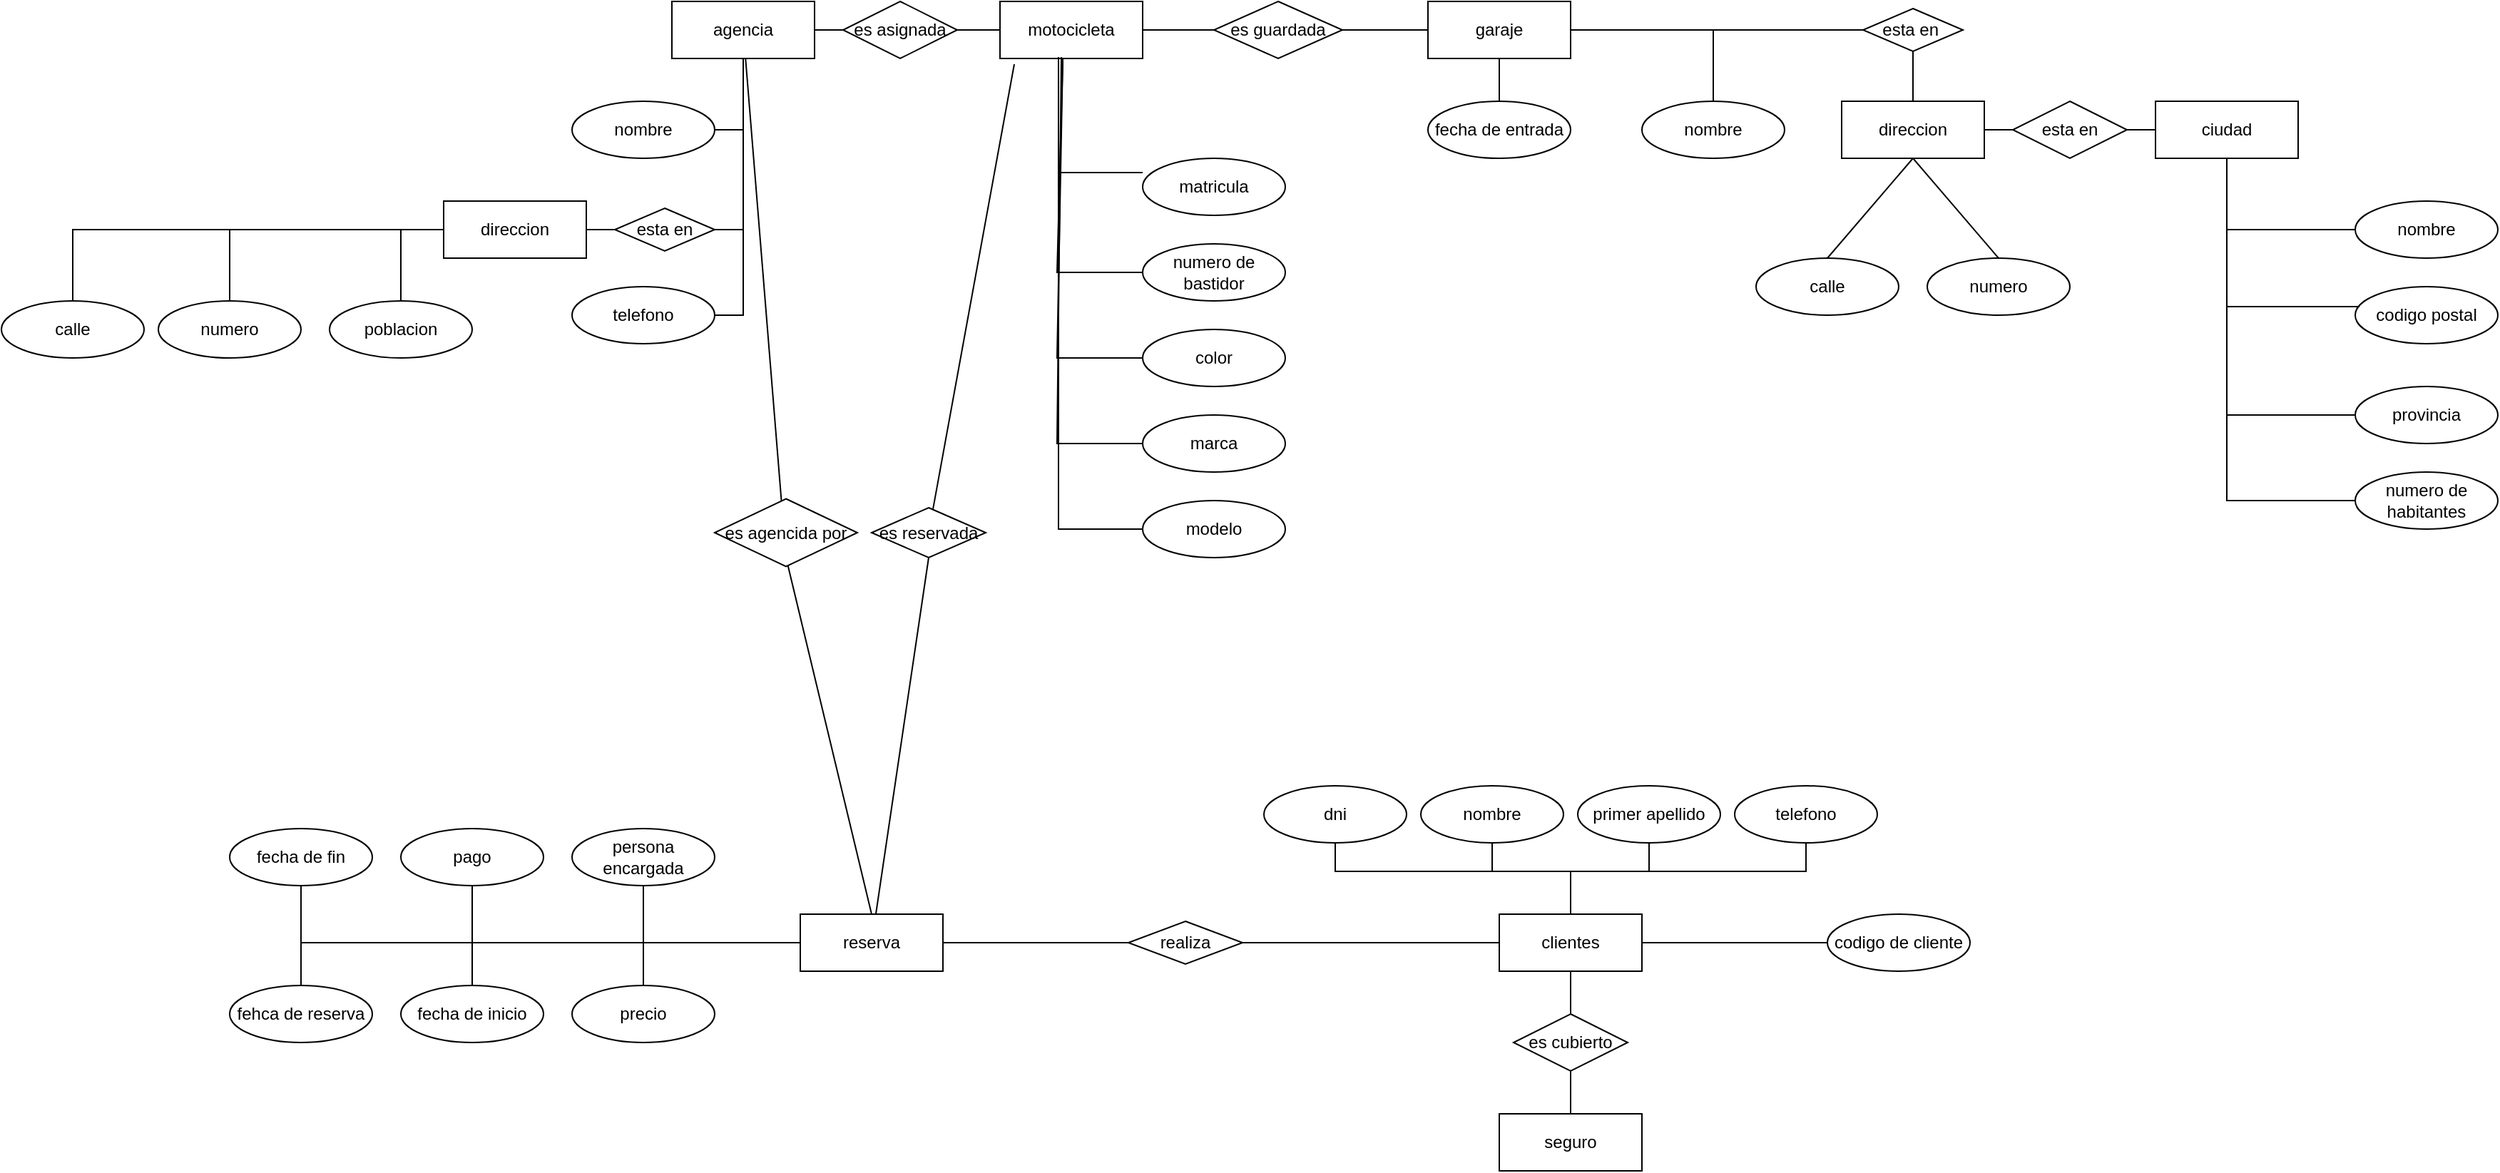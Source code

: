 <mxfile version="22.0.3" type="device">
  <diagram name="Página-1" id="63-jCb5AKWxWhwP5LpQm">
    <mxGraphModel dx="1539" dy="827" grid="1" gridSize="10" guides="1" tooltips="1" connect="1" arrows="1" fold="1" page="1" pageScale="1" pageWidth="827" pageHeight="1169" math="0" shadow="0">
      <root>
        <mxCell id="0" />
        <mxCell id="1" parent="0" />
        <mxCell id="iCzlw-39iusHhkIWwTPf-2" value="matricula" style="ellipse;whiteSpace=wrap;html=1;align=center;" vertex="1" parent="1">
          <mxGeometry x="190" y="230" width="100" height="40" as="geometry" />
        </mxCell>
        <mxCell id="iCzlw-39iusHhkIWwTPf-3" value="numero de bastidor" style="ellipse;whiteSpace=wrap;html=1;align=center;" vertex="1" parent="1">
          <mxGeometry x="190" y="290" width="100" height="40" as="geometry" />
        </mxCell>
        <mxCell id="iCzlw-39iusHhkIWwTPf-5" value="color" style="ellipse;whiteSpace=wrap;html=1;align=center;" vertex="1" parent="1">
          <mxGeometry x="190" y="350" width="100" height="40" as="geometry" />
        </mxCell>
        <mxCell id="iCzlw-39iusHhkIWwTPf-6" value="marca" style="ellipse;whiteSpace=wrap;html=1;align=center;" vertex="1" parent="1">
          <mxGeometry x="190" y="410" width="100" height="40" as="geometry" />
        </mxCell>
        <mxCell id="iCzlw-39iusHhkIWwTPf-8" value="modelo" style="ellipse;whiteSpace=wrap;html=1;align=center;" vertex="1" parent="1">
          <mxGeometry x="190" y="470" width="100" height="40" as="geometry" />
        </mxCell>
        <mxCell id="iCzlw-39iusHhkIWwTPf-10" value="garaje" style="whiteSpace=wrap;html=1;align=center;" vertex="1" parent="1">
          <mxGeometry x="390" y="120" width="100" height="40" as="geometry" />
        </mxCell>
        <mxCell id="iCzlw-39iusHhkIWwTPf-12" value="motocicleta" style="whiteSpace=wrap;html=1;align=center;" vertex="1" parent="1">
          <mxGeometry x="90" y="120" width="100" height="40" as="geometry" />
        </mxCell>
        <mxCell id="iCzlw-39iusHhkIWwTPf-14" value="" style="endArrow=none;html=1;rounded=0;exitX=1;exitY=0.5;exitDx=0;exitDy=0;" edge="1" parent="1" source="iCzlw-39iusHhkIWwTPf-12" target="iCzlw-39iusHhkIWwTPf-10">
          <mxGeometry relative="1" as="geometry">
            <mxPoint x="290" y="430" as="sourcePoint" />
            <mxPoint x="450" y="430" as="targetPoint" />
          </mxGeometry>
        </mxCell>
        <mxCell id="iCzlw-39iusHhkIWwTPf-13" value="es guardada" style="shape=rhombus;perimeter=rhombusPerimeter;whiteSpace=wrap;html=1;align=center;" vertex="1" parent="1">
          <mxGeometry x="240" y="120" width="90" height="40" as="geometry" />
        </mxCell>
        <mxCell id="iCzlw-39iusHhkIWwTPf-15" value="" style="endArrow=none;html=1;rounded=0;exitX=0.41;exitY=0.975;exitDx=0;exitDy=0;exitPerimeter=0;entryX=0;entryY=0.25;entryDx=0;entryDy=0;entryPerimeter=0;" edge="1" parent="1" source="iCzlw-39iusHhkIWwTPf-12" target="iCzlw-39iusHhkIWwTPf-2">
          <mxGeometry relative="1" as="geometry">
            <mxPoint x="280" y="410" as="sourcePoint" />
            <mxPoint x="440" y="410" as="targetPoint" />
            <Array as="points">
              <mxPoint x="131" y="240" />
            </Array>
          </mxGeometry>
        </mxCell>
        <mxCell id="iCzlw-39iusHhkIWwTPf-16" value="" style="endArrow=none;html=1;rounded=0;exitX=0.44;exitY=1.05;exitDx=0;exitDy=0;exitPerimeter=0;entryX=0;entryY=0.5;entryDx=0;entryDy=0;" edge="1" parent="1" source="iCzlw-39iusHhkIWwTPf-12" target="iCzlw-39iusHhkIWwTPf-3">
          <mxGeometry relative="1" as="geometry">
            <mxPoint x="280" y="410" as="sourcePoint" />
            <mxPoint x="440" y="410" as="targetPoint" />
            <Array as="points">
              <mxPoint x="130" y="310" />
            </Array>
          </mxGeometry>
        </mxCell>
        <mxCell id="iCzlw-39iusHhkIWwTPf-17" value="" style="endArrow=none;html=1;rounded=0;exitX=0.44;exitY=1;exitDx=0;exitDy=0;exitPerimeter=0;entryX=0;entryY=0.5;entryDx=0;entryDy=0;" edge="1" parent="1" source="iCzlw-39iusHhkIWwTPf-12" target="iCzlw-39iusHhkIWwTPf-5">
          <mxGeometry relative="1" as="geometry">
            <mxPoint x="280" y="410" as="sourcePoint" />
            <mxPoint x="440" y="410" as="targetPoint" />
            <Array as="points">
              <mxPoint x="130" y="370" />
            </Array>
          </mxGeometry>
        </mxCell>
        <mxCell id="iCzlw-39iusHhkIWwTPf-18" value="" style="endArrow=none;html=1;rounded=0;exitX=0.43;exitY=0.975;exitDx=0;exitDy=0;exitPerimeter=0;entryX=0;entryY=0.5;entryDx=0;entryDy=0;" edge="1" parent="1" source="iCzlw-39iusHhkIWwTPf-12" target="iCzlw-39iusHhkIWwTPf-6">
          <mxGeometry relative="1" as="geometry">
            <mxPoint x="280" y="410" as="sourcePoint" />
            <mxPoint x="440" y="410" as="targetPoint" />
            <Array as="points">
              <mxPoint x="130" y="430" />
            </Array>
          </mxGeometry>
        </mxCell>
        <mxCell id="iCzlw-39iusHhkIWwTPf-19" value="" style="endArrow=none;html=1;rounded=0;exitX=0.41;exitY=1.025;exitDx=0;exitDy=0;exitPerimeter=0;entryX=0;entryY=0.5;entryDx=0;entryDy=0;" edge="1" parent="1" source="iCzlw-39iusHhkIWwTPf-12" target="iCzlw-39iusHhkIWwTPf-8">
          <mxGeometry relative="1" as="geometry">
            <mxPoint x="280" y="410" as="sourcePoint" />
            <mxPoint x="440" y="410" as="targetPoint" />
            <Array as="points">
              <mxPoint x="131" y="490" />
            </Array>
          </mxGeometry>
        </mxCell>
        <mxCell id="iCzlw-39iusHhkIWwTPf-20" value="fecha de entrada" style="ellipse;whiteSpace=wrap;html=1;align=center;" vertex="1" parent="1">
          <mxGeometry x="390" y="190" width="100" height="40" as="geometry" />
        </mxCell>
        <mxCell id="iCzlw-39iusHhkIWwTPf-23" value="" style="endArrow=none;html=1;rounded=0;entryX=0.5;entryY=0;entryDx=0;entryDy=0;" edge="1" parent="1" source="iCzlw-39iusHhkIWwTPf-10" target="iCzlw-39iusHhkIWwTPf-20">
          <mxGeometry relative="1" as="geometry">
            <mxPoint x="280" y="410" as="sourcePoint" />
            <mxPoint x="440" y="410" as="targetPoint" />
          </mxGeometry>
        </mxCell>
        <mxCell id="iCzlw-39iusHhkIWwTPf-24" value="agencia" style="whiteSpace=wrap;html=1;align=center;" vertex="1" parent="1">
          <mxGeometry x="-140" y="120" width="100" height="40" as="geometry" />
        </mxCell>
        <mxCell id="iCzlw-39iusHhkIWwTPf-26" value="" style="endArrow=none;html=1;rounded=0;exitX=1;exitY=0.5;exitDx=0;exitDy=0;entryX=0;entryY=0.5;entryDx=0;entryDy=0;" edge="1" parent="1" source="iCzlw-39iusHhkIWwTPf-24" target="iCzlw-39iusHhkIWwTPf-12">
          <mxGeometry relative="1" as="geometry">
            <mxPoint x="40" y="110" as="sourcePoint" />
            <mxPoint x="200" y="110" as="targetPoint" />
          </mxGeometry>
        </mxCell>
        <mxCell id="iCzlw-39iusHhkIWwTPf-25" value="es asignada" style="shape=rhombus;perimeter=rhombusPerimeter;whiteSpace=wrap;html=1;align=center;" vertex="1" parent="1">
          <mxGeometry x="-20" y="120" width="80" height="40" as="geometry" />
        </mxCell>
        <mxCell id="iCzlw-39iusHhkIWwTPf-28" value="nombre" style="ellipse;whiteSpace=wrap;html=1;align=center;" vertex="1" parent="1">
          <mxGeometry x="-210" y="190" width="100" height="40" as="geometry" />
        </mxCell>
        <mxCell id="iCzlw-39iusHhkIWwTPf-30" value="direccion" style="whiteSpace=wrap;html=1;align=center;" vertex="1" parent="1">
          <mxGeometry x="-300" y="260" width="100" height="40" as="geometry" />
        </mxCell>
        <mxCell id="iCzlw-39iusHhkIWwTPf-31" value="esta en" style="shape=rhombus;perimeter=rhombusPerimeter;whiteSpace=wrap;html=1;align=center;" vertex="1" parent="1">
          <mxGeometry x="-180" y="265" width="70" height="30" as="geometry" />
        </mxCell>
        <mxCell id="iCzlw-39iusHhkIWwTPf-33" value="telefono" style="ellipse;whiteSpace=wrap;html=1;align=center;" vertex="1" parent="1">
          <mxGeometry x="-210" y="320" width="100" height="40" as="geometry" />
        </mxCell>
        <mxCell id="iCzlw-39iusHhkIWwTPf-34" value="calle" style="ellipse;whiteSpace=wrap;html=1;align=center;" vertex="1" parent="1">
          <mxGeometry x="-610" y="330" width="100" height="40" as="geometry" />
        </mxCell>
        <mxCell id="iCzlw-39iusHhkIWwTPf-35" value="numero" style="ellipse;whiteSpace=wrap;html=1;align=center;" vertex="1" parent="1">
          <mxGeometry x="-500" y="330" width="100" height="40" as="geometry" />
        </mxCell>
        <mxCell id="iCzlw-39iusHhkIWwTPf-36" value="poblacion" style="ellipse;whiteSpace=wrap;html=1;align=center;" vertex="1" parent="1">
          <mxGeometry x="-380" y="330" width="100" height="40" as="geometry" />
        </mxCell>
        <mxCell id="iCzlw-39iusHhkIWwTPf-37" value="" style="endArrow=none;html=1;rounded=0;entryX=0;entryY=0.5;entryDx=0;entryDy=0;exitX=0.5;exitY=0;exitDx=0;exitDy=0;" edge="1" parent="1" source="iCzlw-39iusHhkIWwTPf-34" target="iCzlw-39iusHhkIWwTPf-30">
          <mxGeometry relative="1" as="geometry">
            <mxPoint x="-590" y="110" as="sourcePoint" />
            <mxPoint x="-430" y="110" as="targetPoint" />
            <Array as="points">
              <mxPoint x="-560" y="280" />
            </Array>
          </mxGeometry>
        </mxCell>
        <mxCell id="iCzlw-39iusHhkIWwTPf-38" value="" style="endArrow=none;html=1;rounded=0;entryX=0;entryY=0.5;entryDx=0;entryDy=0;exitX=0.5;exitY=0;exitDx=0;exitDy=0;" edge="1" parent="1" source="iCzlw-39iusHhkIWwTPf-35" target="iCzlw-39iusHhkIWwTPf-30">
          <mxGeometry relative="1" as="geometry">
            <mxPoint x="-590" y="110" as="sourcePoint" />
            <mxPoint x="-430" y="110" as="targetPoint" />
            <Array as="points">
              <mxPoint x="-450" y="280" />
            </Array>
          </mxGeometry>
        </mxCell>
        <mxCell id="iCzlw-39iusHhkIWwTPf-39" value="" style="endArrow=none;html=1;rounded=0;entryX=0;entryY=0.5;entryDx=0;entryDy=0;exitX=0.5;exitY=0;exitDx=0;exitDy=0;" edge="1" parent="1" source="iCzlw-39iusHhkIWwTPf-36" target="iCzlw-39iusHhkIWwTPf-30">
          <mxGeometry relative="1" as="geometry">
            <mxPoint x="-590" y="110" as="sourcePoint" />
            <mxPoint x="-430" y="110" as="targetPoint" />
            <Array as="points">
              <mxPoint x="-330" y="280" />
            </Array>
          </mxGeometry>
        </mxCell>
        <mxCell id="iCzlw-39iusHhkIWwTPf-40" value="" style="endArrow=none;html=1;rounded=0;entryX=0.5;entryY=1;entryDx=0;entryDy=0;exitX=1;exitY=0.5;exitDx=0;exitDy=0;" edge="1" parent="1" source="iCzlw-39iusHhkIWwTPf-33" target="iCzlw-39iusHhkIWwTPf-24">
          <mxGeometry relative="1" as="geometry">
            <mxPoint x="-350" y="110" as="sourcePoint" />
            <mxPoint x="-190" y="110" as="targetPoint" />
            <Array as="points">
              <mxPoint x="-90" y="340" />
            </Array>
          </mxGeometry>
        </mxCell>
        <mxCell id="iCzlw-39iusHhkIWwTPf-41" value="" style="endArrow=none;html=1;rounded=0;entryX=0.5;entryY=1;entryDx=0;entryDy=0;exitX=1;exitY=0.5;exitDx=0;exitDy=0;" edge="1" parent="1" source="iCzlw-39iusHhkIWwTPf-28" target="iCzlw-39iusHhkIWwTPf-24">
          <mxGeometry relative="1" as="geometry">
            <mxPoint x="-350" y="110" as="sourcePoint" />
            <mxPoint x="-190" y="110" as="targetPoint" />
            <Array as="points">
              <mxPoint x="-90" y="210" />
            </Array>
          </mxGeometry>
        </mxCell>
        <mxCell id="iCzlw-39iusHhkIWwTPf-42" value="" style="endArrow=none;html=1;rounded=0;entryX=0.5;entryY=1;entryDx=0;entryDy=0;exitX=1;exitY=0.5;exitDx=0;exitDy=0;" edge="1" parent="1" source="iCzlw-39iusHhkIWwTPf-31" target="iCzlw-39iusHhkIWwTPf-24">
          <mxGeometry relative="1" as="geometry">
            <mxPoint x="-350" y="110" as="sourcePoint" />
            <mxPoint x="-190" y="110" as="targetPoint" />
            <Array as="points">
              <mxPoint x="-90" y="280" />
            </Array>
          </mxGeometry>
        </mxCell>
        <mxCell id="iCzlw-39iusHhkIWwTPf-43" value="" style="endArrow=none;html=1;rounded=0;entryX=0;entryY=0.5;entryDx=0;entryDy=0;exitX=1;exitY=0.5;exitDx=0;exitDy=0;" edge="1" parent="1" source="iCzlw-39iusHhkIWwTPf-30" target="iCzlw-39iusHhkIWwTPf-31">
          <mxGeometry relative="1" as="geometry">
            <mxPoint x="-350" y="110" as="sourcePoint" />
            <mxPoint x="-190" y="110" as="targetPoint" />
          </mxGeometry>
        </mxCell>
        <mxCell id="iCzlw-39iusHhkIWwTPf-44" value="nombre" style="ellipse;whiteSpace=wrap;html=1;align=center;" vertex="1" parent="1">
          <mxGeometry x="540" y="190" width="100" height="40" as="geometry" />
        </mxCell>
        <mxCell id="iCzlw-39iusHhkIWwTPf-45" value="direccion" style="whiteSpace=wrap;html=1;align=center;" vertex="1" parent="1">
          <mxGeometry x="680" y="190" width="100" height="40" as="geometry" />
        </mxCell>
        <mxCell id="iCzlw-39iusHhkIWwTPf-46" value="calle" style="ellipse;whiteSpace=wrap;html=1;align=center;" vertex="1" parent="1">
          <mxGeometry x="620" y="300" width="100" height="40" as="geometry" />
        </mxCell>
        <mxCell id="iCzlw-39iusHhkIWwTPf-47" value="numero" style="ellipse;whiteSpace=wrap;html=1;align=center;" vertex="1" parent="1">
          <mxGeometry x="740" y="300" width="100" height="40" as="geometry" />
        </mxCell>
        <mxCell id="iCzlw-39iusHhkIWwTPf-48" value="" style="endArrow=none;html=1;rounded=0;exitX=1;exitY=0.5;exitDx=0;exitDy=0;entryX=0.5;entryY=0;entryDx=0;entryDy=0;" edge="1" parent="1" source="iCzlw-39iusHhkIWwTPf-10" target="iCzlw-39iusHhkIWwTPf-44">
          <mxGeometry relative="1" as="geometry">
            <mxPoint x="460" y="110" as="sourcePoint" />
            <mxPoint x="620" y="110" as="targetPoint" />
            <Array as="points">
              <mxPoint x="590" y="140" />
            </Array>
          </mxGeometry>
        </mxCell>
        <mxCell id="iCzlw-39iusHhkIWwTPf-49" value="" style="endArrow=none;html=1;rounded=0;exitX=1;exitY=0.5;exitDx=0;exitDy=0;" edge="1" parent="1" source="iCzlw-39iusHhkIWwTPf-10" target="iCzlw-39iusHhkIWwTPf-50">
          <mxGeometry relative="1" as="geometry">
            <mxPoint x="460" y="110" as="sourcePoint" />
            <mxPoint x="680" y="140" as="targetPoint" />
          </mxGeometry>
        </mxCell>
        <mxCell id="iCzlw-39iusHhkIWwTPf-50" value="esta en&amp;nbsp;" style="shape=rhombus;perimeter=rhombusPerimeter;whiteSpace=wrap;html=1;align=center;" vertex="1" parent="1">
          <mxGeometry x="695" y="125" width="70" height="30" as="geometry" />
        </mxCell>
        <mxCell id="iCzlw-39iusHhkIWwTPf-51" value="" style="endArrow=none;html=1;rounded=0;entryX=0.5;entryY=1;entryDx=0;entryDy=0;exitX=0.5;exitY=0;exitDx=0;exitDy=0;" edge="1" parent="1" source="iCzlw-39iusHhkIWwTPf-45" target="iCzlw-39iusHhkIWwTPf-50">
          <mxGeometry relative="1" as="geometry">
            <mxPoint x="460" y="110" as="sourcePoint" />
            <mxPoint x="620" y="110" as="targetPoint" />
          </mxGeometry>
        </mxCell>
        <mxCell id="iCzlw-39iusHhkIWwTPf-53" value="" style="endArrow=none;html=1;rounded=0;entryX=0.5;entryY=1;entryDx=0;entryDy=0;exitX=0.5;exitY=0;exitDx=0;exitDy=0;" edge="1" parent="1" source="iCzlw-39iusHhkIWwTPf-46" target="iCzlw-39iusHhkIWwTPf-45">
          <mxGeometry relative="1" as="geometry">
            <mxPoint x="460" y="110" as="sourcePoint" />
            <mxPoint x="620" y="110" as="targetPoint" />
          </mxGeometry>
        </mxCell>
        <mxCell id="iCzlw-39iusHhkIWwTPf-54" value="" style="endArrow=none;html=1;rounded=0;entryX=0.5;entryY=0;entryDx=0;entryDy=0;exitX=0.5;exitY=1;exitDx=0;exitDy=0;" edge="1" parent="1" source="iCzlw-39iusHhkIWwTPf-45" target="iCzlw-39iusHhkIWwTPf-47">
          <mxGeometry relative="1" as="geometry">
            <mxPoint x="460" y="110" as="sourcePoint" />
            <mxPoint x="620" y="110" as="targetPoint" />
          </mxGeometry>
        </mxCell>
        <mxCell id="iCzlw-39iusHhkIWwTPf-55" value="ciudad" style="whiteSpace=wrap;html=1;align=center;" vertex="1" parent="1">
          <mxGeometry x="900" y="190" width="100" height="40" as="geometry" />
        </mxCell>
        <mxCell id="iCzlw-39iusHhkIWwTPf-57" value="" style="endArrow=none;html=1;rounded=0;entryX=0;entryY=0.5;entryDx=0;entryDy=0;exitX=1;exitY=0.5;exitDx=0;exitDy=0;" edge="1" parent="1" source="iCzlw-39iusHhkIWwTPf-45" target="iCzlw-39iusHhkIWwTPf-55">
          <mxGeometry relative="1" as="geometry">
            <mxPoint x="630" y="110" as="sourcePoint" />
            <mxPoint x="790" y="110" as="targetPoint" />
          </mxGeometry>
        </mxCell>
        <mxCell id="iCzlw-39iusHhkIWwTPf-56" value="esta en" style="shape=rhombus;perimeter=rhombusPerimeter;whiteSpace=wrap;html=1;align=center;" vertex="1" parent="1">
          <mxGeometry x="800" y="190" width="80" height="40" as="geometry" />
        </mxCell>
        <mxCell id="iCzlw-39iusHhkIWwTPf-58" value="nombre" style="ellipse;whiteSpace=wrap;html=1;align=center;" vertex="1" parent="1">
          <mxGeometry x="1040" y="260" width="100" height="40" as="geometry" />
        </mxCell>
        <mxCell id="iCzlw-39iusHhkIWwTPf-59" value="codigo postal" style="ellipse;whiteSpace=wrap;html=1;align=center;" vertex="1" parent="1">
          <mxGeometry x="1040" y="320" width="100" height="40" as="geometry" />
        </mxCell>
        <mxCell id="iCzlw-39iusHhkIWwTPf-60" value="provincia" style="ellipse;whiteSpace=wrap;html=1;align=center;" vertex="1" parent="1">
          <mxGeometry x="1040" y="390" width="100" height="40" as="geometry" />
        </mxCell>
        <mxCell id="iCzlw-39iusHhkIWwTPf-61" value="numero de habitantes" style="ellipse;whiteSpace=wrap;html=1;align=center;" vertex="1" parent="1">
          <mxGeometry x="1040" y="450" width="100" height="40" as="geometry" />
        </mxCell>
        <mxCell id="iCzlw-39iusHhkIWwTPf-62" value="" style="endArrow=none;html=1;rounded=0;entryX=0;entryY=0.5;entryDx=0;entryDy=0;exitX=0.5;exitY=1;exitDx=0;exitDy=0;" edge="1" parent="1" source="iCzlw-39iusHhkIWwTPf-55" target="iCzlw-39iusHhkIWwTPf-58">
          <mxGeometry relative="1" as="geometry">
            <mxPoint x="780" y="110" as="sourcePoint" />
            <mxPoint x="940" y="110" as="targetPoint" />
            <Array as="points">
              <mxPoint x="950" y="280" />
            </Array>
          </mxGeometry>
        </mxCell>
        <mxCell id="iCzlw-39iusHhkIWwTPf-63" value="" style="endArrow=none;html=1;rounded=0;entryX=0.03;entryY=0.35;entryDx=0;entryDy=0;entryPerimeter=0;exitX=0.5;exitY=1;exitDx=0;exitDy=0;" edge="1" parent="1" source="iCzlw-39iusHhkIWwTPf-55" target="iCzlw-39iusHhkIWwTPf-59">
          <mxGeometry relative="1" as="geometry">
            <mxPoint x="780" y="110" as="sourcePoint" />
            <mxPoint x="940" y="110" as="targetPoint" />
            <Array as="points">
              <mxPoint x="950" y="334" />
            </Array>
          </mxGeometry>
        </mxCell>
        <mxCell id="iCzlw-39iusHhkIWwTPf-64" value="" style="endArrow=none;html=1;rounded=0;entryX=0;entryY=0.5;entryDx=0;entryDy=0;exitX=0.5;exitY=1;exitDx=0;exitDy=0;" edge="1" parent="1" source="iCzlw-39iusHhkIWwTPf-55" target="iCzlw-39iusHhkIWwTPf-60">
          <mxGeometry relative="1" as="geometry">
            <mxPoint x="780" y="110" as="sourcePoint" />
            <mxPoint x="940" y="110" as="targetPoint" />
            <Array as="points">
              <mxPoint x="950" y="410" />
            </Array>
          </mxGeometry>
        </mxCell>
        <mxCell id="iCzlw-39iusHhkIWwTPf-65" value="" style="endArrow=none;html=1;rounded=0;entryX=0;entryY=0.5;entryDx=0;entryDy=0;exitX=0.5;exitY=1;exitDx=0;exitDy=0;" edge="1" parent="1" source="iCzlw-39iusHhkIWwTPf-55" target="iCzlw-39iusHhkIWwTPf-61">
          <mxGeometry relative="1" as="geometry">
            <mxPoint x="780" y="110" as="sourcePoint" />
            <mxPoint x="940" y="110" as="targetPoint" />
            <Array as="points">
              <mxPoint x="950" y="470" />
            </Array>
          </mxGeometry>
        </mxCell>
        <mxCell id="iCzlw-39iusHhkIWwTPf-68" value="clientes" style="whiteSpace=wrap;html=1;align=center;" vertex="1" parent="1">
          <mxGeometry x="440" y="760" width="100" height="40" as="geometry" />
        </mxCell>
        <mxCell id="iCzlw-39iusHhkIWwTPf-70" value="dni" style="ellipse;whiteSpace=wrap;html=1;align=center;" vertex="1" parent="1">
          <mxGeometry x="275" y="670" width="100" height="40" as="geometry" />
        </mxCell>
        <mxCell id="iCzlw-39iusHhkIWwTPf-71" value="nombre" style="ellipse;whiteSpace=wrap;html=1;align=center;" vertex="1" parent="1">
          <mxGeometry x="385" y="670" width="100" height="40" as="geometry" />
        </mxCell>
        <mxCell id="iCzlw-39iusHhkIWwTPf-72" value="primer apellido" style="ellipse;whiteSpace=wrap;html=1;align=center;" vertex="1" parent="1">
          <mxGeometry x="495" y="670" width="100" height="40" as="geometry" />
        </mxCell>
        <mxCell id="iCzlw-39iusHhkIWwTPf-73" value="telefono" style="ellipse;whiteSpace=wrap;html=1;align=center;" vertex="1" parent="1">
          <mxGeometry x="605" y="670" width="100" height="40" as="geometry" />
        </mxCell>
        <mxCell id="iCzlw-39iusHhkIWwTPf-74" value="" style="endArrow=none;html=1;rounded=0;exitX=0.5;exitY=1;exitDx=0;exitDy=0;" edge="1" parent="1" source="iCzlw-39iusHhkIWwTPf-71" target="iCzlw-39iusHhkIWwTPf-68">
          <mxGeometry relative="1" as="geometry">
            <mxPoint x="410" y="480" as="sourcePoint" />
            <mxPoint x="570" y="480" as="targetPoint" />
            <Array as="points">
              <mxPoint x="435" y="730" />
              <mxPoint x="490" y="730" />
            </Array>
          </mxGeometry>
        </mxCell>
        <mxCell id="iCzlw-39iusHhkIWwTPf-75" value="" style="endArrow=none;html=1;rounded=0;entryX=0.5;entryY=1;entryDx=0;entryDy=0;exitX=0.5;exitY=0;exitDx=0;exitDy=0;" edge="1" parent="1" source="iCzlw-39iusHhkIWwTPf-68" target="iCzlw-39iusHhkIWwTPf-72">
          <mxGeometry relative="1" as="geometry">
            <mxPoint x="410" y="480" as="sourcePoint" />
            <mxPoint x="570" y="480" as="targetPoint" />
            <Array as="points">
              <mxPoint x="490" y="730" />
              <mxPoint x="545" y="730" />
            </Array>
          </mxGeometry>
        </mxCell>
        <mxCell id="iCzlw-39iusHhkIWwTPf-76" value="" style="endArrow=none;html=1;rounded=0;entryX=0.5;entryY=1;entryDx=0;entryDy=0;" edge="1" parent="1" target="iCzlw-39iusHhkIWwTPf-73">
          <mxGeometry relative="1" as="geometry">
            <mxPoint x="540" y="730" as="sourcePoint" />
            <mxPoint x="570" y="480" as="targetPoint" />
            <Array as="points">
              <mxPoint x="655" y="730" />
            </Array>
          </mxGeometry>
        </mxCell>
        <mxCell id="iCzlw-39iusHhkIWwTPf-77" value="" style="endArrow=none;html=1;rounded=0;exitX=0.5;exitY=1;exitDx=0;exitDy=0;" edge="1" parent="1" source="iCzlw-39iusHhkIWwTPf-70">
          <mxGeometry relative="1" as="geometry">
            <mxPoint x="410" y="480" as="sourcePoint" />
            <mxPoint x="440" y="730" as="targetPoint" />
            <Array as="points">
              <mxPoint x="325" y="730" />
            </Array>
          </mxGeometry>
        </mxCell>
        <mxCell id="iCzlw-39iusHhkIWwTPf-78" value="codigo de cliente" style="ellipse;whiteSpace=wrap;html=1;align=center;" vertex="1" parent="1">
          <mxGeometry x="670" y="760" width="100" height="40" as="geometry" />
        </mxCell>
        <mxCell id="iCzlw-39iusHhkIWwTPf-79" value="" style="endArrow=none;html=1;rounded=0;entryX=0;entryY=0.5;entryDx=0;entryDy=0;exitX=1;exitY=0.5;exitDx=0;exitDy=0;" edge="1" parent="1" source="iCzlw-39iusHhkIWwTPf-68" target="iCzlw-39iusHhkIWwTPf-78">
          <mxGeometry relative="1" as="geometry">
            <mxPoint x="240" y="480" as="sourcePoint" />
            <mxPoint x="400" y="480" as="targetPoint" />
          </mxGeometry>
        </mxCell>
        <mxCell id="iCzlw-39iusHhkIWwTPf-86" value="seguro" style="whiteSpace=wrap;html=1;align=center;" vertex="1" parent="1">
          <mxGeometry x="440" y="900" width="100" height="40" as="geometry" />
        </mxCell>
        <mxCell id="iCzlw-39iusHhkIWwTPf-88" value="" style="endArrow=none;html=1;rounded=0;entryX=0.5;entryY=0;entryDx=0;entryDy=0;exitX=0.5;exitY=1;exitDx=0;exitDy=0;" edge="1" parent="1" source="iCzlw-39iusHhkIWwTPf-68" target="iCzlw-39iusHhkIWwTPf-86">
          <mxGeometry relative="1" as="geometry">
            <mxPoint x="490" y="810" as="sourcePoint" />
            <mxPoint x="580" y="720" as="targetPoint" />
          </mxGeometry>
        </mxCell>
        <mxCell id="iCzlw-39iusHhkIWwTPf-87" value="es cubierto" style="shape=rhombus;perimeter=rhombusPerimeter;whiteSpace=wrap;html=1;align=center;" vertex="1" parent="1">
          <mxGeometry x="450" y="830" width="80" height="40" as="geometry" />
        </mxCell>
        <mxCell id="iCzlw-39iusHhkIWwTPf-89" value="reserva" style="whiteSpace=wrap;html=1;align=center;" vertex="1" parent="1">
          <mxGeometry x="-50" y="760" width="100" height="40" as="geometry" />
        </mxCell>
        <mxCell id="iCzlw-39iusHhkIWwTPf-92" value="" style="endArrow=none;html=1;rounded=0;exitX=1;exitY=0.5;exitDx=0;exitDy=0;" edge="1" parent="1" source="iCzlw-39iusHhkIWwTPf-89" target="iCzlw-39iusHhkIWwTPf-68">
          <mxGeometry relative="1" as="geometry">
            <mxPoint y="800" as="sourcePoint" />
            <mxPoint x="440" y="780" as="targetPoint" />
            <Array as="points">
              <mxPoint x="90" y="780" />
            </Array>
          </mxGeometry>
        </mxCell>
        <mxCell id="iCzlw-39iusHhkIWwTPf-91" value="realiza" style="shape=rhombus;perimeter=rhombusPerimeter;whiteSpace=wrap;html=1;align=center;" vertex="1" parent="1">
          <mxGeometry x="180" y="765" width="80" height="30" as="geometry" />
        </mxCell>
        <mxCell id="iCzlw-39iusHhkIWwTPf-94" value="persona encargada" style="ellipse;whiteSpace=wrap;html=1;align=center;" vertex="1" parent="1">
          <mxGeometry x="-210" y="700" width="100" height="40" as="geometry" />
        </mxCell>
        <mxCell id="iCzlw-39iusHhkIWwTPf-95" value="" style="endArrow=none;html=1;rounded=0;entryX=0;entryY=0.5;entryDx=0;entryDy=0;exitX=0.5;exitY=1;exitDx=0;exitDy=0;" edge="1" parent="1" source="iCzlw-39iusHhkIWwTPf-94" target="iCzlw-39iusHhkIWwTPf-89">
          <mxGeometry relative="1" as="geometry">
            <mxPoint x="-230" y="420" as="sourcePoint" />
            <mxPoint x="-70" y="420" as="targetPoint" />
            <Array as="points">
              <mxPoint x="-160" y="780" />
            </Array>
          </mxGeometry>
        </mxCell>
        <mxCell id="iCzlw-39iusHhkIWwTPf-96" value="" style="endArrow=none;html=1;rounded=0;exitX=0.5;exitY=1;exitDx=0;exitDy=0;" edge="1" parent="1" source="iCzlw-39iusHhkIWwTPf-80" target="iCzlw-39iusHhkIWwTPf-89">
          <mxGeometry relative="1" as="geometry">
            <mxPoint x="100" y="164" as="sourcePoint" />
            <mxPoint x="55" y="555" as="targetPoint" />
            <Array as="points" />
          </mxGeometry>
        </mxCell>
        <mxCell id="iCzlw-39iusHhkIWwTPf-97" value="" style="endArrow=none;html=1;rounded=0;exitX=0.1;exitY=1.1;exitDx=0;exitDy=0;exitPerimeter=0;" edge="1" parent="1" source="iCzlw-39iusHhkIWwTPf-12" target="iCzlw-39iusHhkIWwTPf-80">
          <mxGeometry relative="1" as="geometry">
            <mxPoint x="100" y="164" as="sourcePoint" />
            <mxPoint x="3" y="760" as="targetPoint" />
            <Array as="points" />
          </mxGeometry>
        </mxCell>
        <mxCell id="iCzlw-39iusHhkIWwTPf-80" value="es reservada" style="shape=rhombus;perimeter=rhombusPerimeter;whiteSpace=wrap;html=1;align=center;" vertex="1" parent="1">
          <mxGeometry y="475" width="80" height="35" as="geometry" />
        </mxCell>
        <mxCell id="iCzlw-39iusHhkIWwTPf-99" value="" style="endArrow=none;html=1;rounded=0;entryX=0.5;entryY=0;entryDx=0;entryDy=0;" edge="1" parent="1" source="iCzlw-39iusHhkIWwTPf-24" target="iCzlw-39iusHhkIWwTPf-89">
          <mxGeometry relative="1" as="geometry">
            <mxPoint x="-230" y="420" as="sourcePoint" />
            <mxPoint x="-70" y="420" as="targetPoint" />
            <Array as="points">
              <mxPoint x="-60" y="510" />
            </Array>
          </mxGeometry>
        </mxCell>
        <mxCell id="iCzlw-39iusHhkIWwTPf-98" value="es agencida por" style="shape=rhombus;perimeter=rhombusPerimeter;whiteSpace=wrap;html=1;align=center;" vertex="1" parent="1">
          <mxGeometry x="-110" y="468.75" width="100" height="47.5" as="geometry" />
        </mxCell>
        <mxCell id="iCzlw-39iusHhkIWwTPf-100" value="precio" style="ellipse;whiteSpace=wrap;html=1;align=center;" vertex="1" parent="1">
          <mxGeometry x="-210" y="810" width="100" height="40" as="geometry" />
        </mxCell>
        <mxCell id="iCzlw-39iusHhkIWwTPf-101" value="pago" style="ellipse;whiteSpace=wrap;html=1;align=center;" vertex="1" parent="1">
          <mxGeometry x="-330" y="700" width="100" height="40" as="geometry" />
        </mxCell>
        <mxCell id="iCzlw-39iusHhkIWwTPf-102" value="fecha de inicio" style="ellipse;whiteSpace=wrap;html=1;align=center;" vertex="1" parent="1">
          <mxGeometry x="-330" y="810" width="100" height="40" as="geometry" />
        </mxCell>
        <mxCell id="iCzlw-39iusHhkIWwTPf-103" value="fecha de fin" style="ellipse;whiteSpace=wrap;html=1;align=center;" vertex="1" parent="1">
          <mxGeometry x="-450" y="700" width="100" height="40" as="geometry" />
        </mxCell>
        <mxCell id="iCzlw-39iusHhkIWwTPf-104" value="fehca de reserva" style="ellipse;whiteSpace=wrap;html=1;align=center;" vertex="1" parent="1">
          <mxGeometry x="-450" y="810" width="100" height="40" as="geometry" />
        </mxCell>
        <mxCell id="iCzlw-39iusHhkIWwTPf-105" value="" style="endArrow=none;html=1;rounded=0;exitX=0.5;exitY=1;exitDx=0;exitDy=0;" edge="1" parent="1" source="iCzlw-39iusHhkIWwTPf-101">
          <mxGeometry relative="1" as="geometry">
            <mxPoint x="-230" y="570" as="sourcePoint" />
            <mxPoint x="-160" y="780" as="targetPoint" />
            <Array as="points">
              <mxPoint x="-280" y="780" />
            </Array>
          </mxGeometry>
        </mxCell>
        <mxCell id="iCzlw-39iusHhkIWwTPf-106" value="" style="endArrow=none;html=1;rounded=0;exitX=0.5;exitY=0;exitDx=0;exitDy=0;" edge="1" parent="1" source="iCzlw-39iusHhkIWwTPf-102">
          <mxGeometry relative="1" as="geometry">
            <mxPoint x="-230" y="570" as="sourcePoint" />
            <mxPoint x="-160" y="780" as="targetPoint" />
            <Array as="points">
              <mxPoint x="-280" y="780" />
            </Array>
          </mxGeometry>
        </mxCell>
        <mxCell id="iCzlw-39iusHhkIWwTPf-107" value="" style="endArrow=none;html=1;rounded=0;exitX=0.5;exitY=1;exitDx=0;exitDy=0;" edge="1" parent="1" source="iCzlw-39iusHhkIWwTPf-103">
          <mxGeometry relative="1" as="geometry">
            <mxPoint x="-230" y="570" as="sourcePoint" />
            <mxPoint x="-280" y="780" as="targetPoint" />
            <Array as="points">
              <mxPoint x="-400" y="780" />
            </Array>
          </mxGeometry>
        </mxCell>
        <mxCell id="iCzlw-39iusHhkIWwTPf-108" value="" style="endArrow=none;html=1;rounded=0;exitX=0.5;exitY=0;exitDx=0;exitDy=0;" edge="1" parent="1" source="iCzlw-39iusHhkIWwTPf-104">
          <mxGeometry relative="1" as="geometry">
            <mxPoint x="-230" y="570" as="sourcePoint" />
            <mxPoint x="-280" y="780" as="targetPoint" />
            <Array as="points">
              <mxPoint x="-400" y="780" />
            </Array>
          </mxGeometry>
        </mxCell>
        <mxCell id="iCzlw-39iusHhkIWwTPf-109" value="" style="endArrow=none;html=1;rounded=0;exitX=0.5;exitY=0;exitDx=0;exitDy=0;entryX=0;entryY=0.5;entryDx=0;entryDy=0;" edge="1" parent="1" source="iCzlw-39iusHhkIWwTPf-100" target="iCzlw-39iusHhkIWwTPf-89">
          <mxGeometry relative="1" as="geometry">
            <mxPoint x="-230" y="570" as="sourcePoint" />
            <mxPoint x="-70" y="570" as="targetPoint" />
            <Array as="points">
              <mxPoint x="-160" y="780" />
            </Array>
          </mxGeometry>
        </mxCell>
      </root>
    </mxGraphModel>
  </diagram>
</mxfile>
